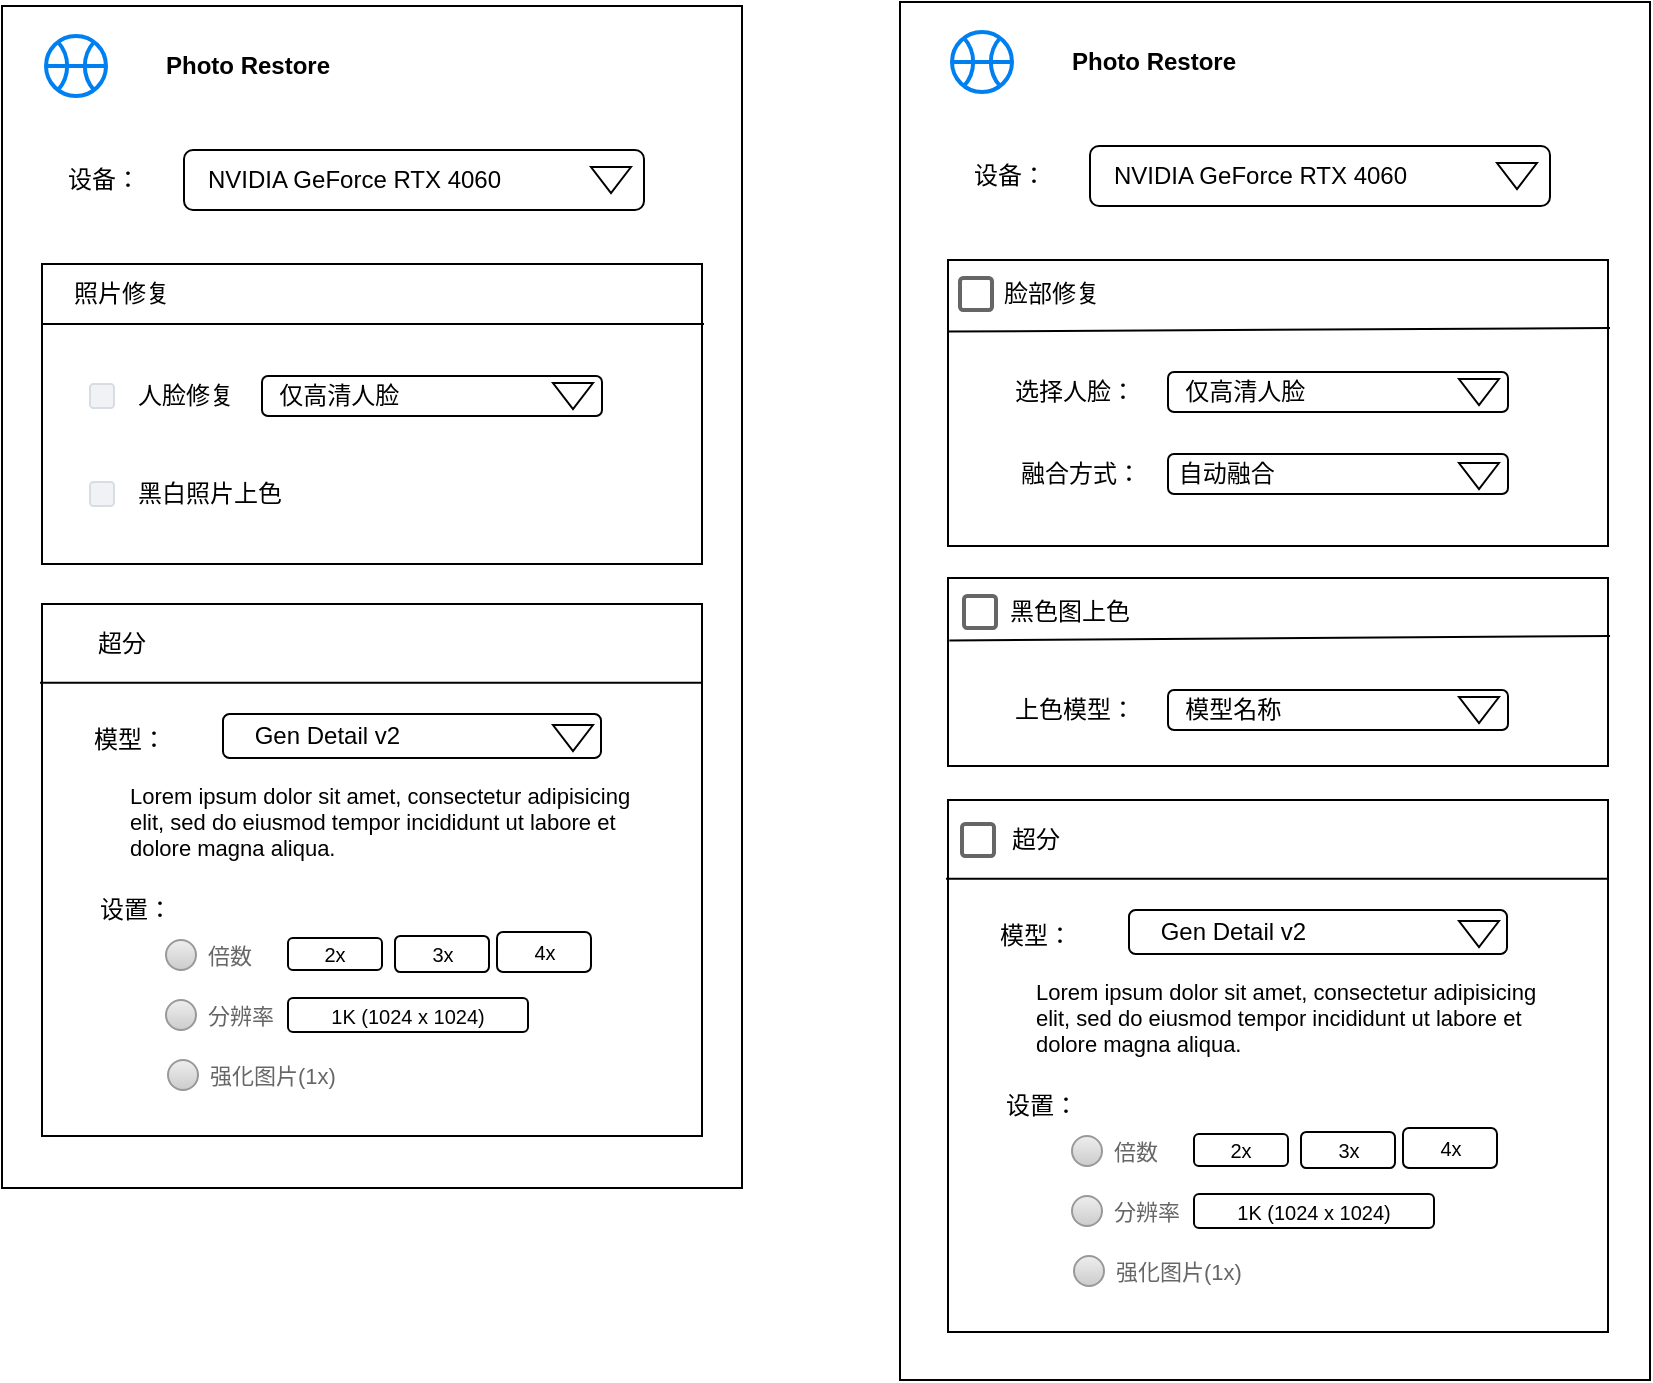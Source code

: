 <mxfile version="24.6.3" type="github">
  <diagram name="Page-1" id="_u2ymdncncwuiCIKRVWQ">
    <mxGraphModel dx="1248" dy="927" grid="0" gridSize="10" guides="1" tooltips="1" connect="1" arrows="1" fold="1" page="1" pageScale="1" pageWidth="850" pageHeight="1100" math="0" shadow="0">
      <root>
        <mxCell id="0" />
        <mxCell id="1" parent="0" />
        <mxCell id="5kTlIn1ucJ1gf1WWtL7z-1" value="" style="rounded=0;whiteSpace=wrap;html=1;" vertex="1" parent="1">
          <mxGeometry x="150" y="41" width="370" height="591" as="geometry" />
        </mxCell>
        <mxCell id="5kTlIn1ucJ1gf1WWtL7z-50" value="" style="rounded=0;whiteSpace=wrap;html=1;" vertex="1" parent="1">
          <mxGeometry x="599" y="39" width="375" height="689" as="geometry" />
        </mxCell>
        <mxCell id="5kTlIn1ucJ1gf1WWtL7z-71" value="" style="html=1;verticalLabelPosition=bottom;align=center;labelBackgroundColor=#ffffff;verticalAlign=top;strokeWidth=2;strokeColor=#0080F0;shadow=0;dashed=0;shape=mxgraph.ios7.icons.basketball;" vertex="1" parent="1">
          <mxGeometry x="625" y="54" width="30" height="30" as="geometry" />
        </mxCell>
        <mxCell id="5kTlIn1ucJ1gf1WWtL7z-72" value="Photo Restore" style="text;html=1;align=left;verticalAlign=middle;whiteSpace=wrap;rounded=0;fontStyle=1" vertex="1" parent="1">
          <mxGeometry x="683" y="54" width="193" height="30" as="geometry" />
        </mxCell>
        <mxCell id="5kTlIn1ucJ1gf1WWtL7z-73" value="" style="group" vertex="1" connectable="0" parent="1">
          <mxGeometry x="624" y="111" width="300" height="30" as="geometry" />
        </mxCell>
        <mxCell id="5kTlIn1ucJ1gf1WWtL7z-74" value="设备：" style="text;html=1;align=center;verticalAlign=middle;whiteSpace=wrap;rounded=0;" vertex="1" parent="5kTlIn1ucJ1gf1WWtL7z-73">
          <mxGeometry width="60" height="30" as="geometry" />
        </mxCell>
        <mxCell id="5kTlIn1ucJ1gf1WWtL7z-75" value="&amp;nbsp; &amp;nbsp;NVIDIA GeForce RTX 4060" style="rounded=1;whiteSpace=wrap;html=1;align=left;" vertex="1" parent="5kTlIn1ucJ1gf1WWtL7z-73">
          <mxGeometry x="70" width="230" height="30" as="geometry" />
        </mxCell>
        <mxCell id="5kTlIn1ucJ1gf1WWtL7z-76" value="" style="triangle;whiteSpace=wrap;html=1;rotation=90;" vertex="1" parent="5kTlIn1ucJ1gf1WWtL7z-73">
          <mxGeometry x="277" y="5" width="13" height="20" as="geometry" />
        </mxCell>
        <mxCell id="5kTlIn1ucJ1gf1WWtL7z-81" value="" style="group" vertex="1" connectable="0" parent="1">
          <mxGeometry x="623" y="438" width="330" height="266" as="geometry" />
        </mxCell>
        <mxCell id="5kTlIn1ucJ1gf1WWtL7z-55" value="" style="rounded=0;whiteSpace=wrap;html=1;" vertex="1" parent="5kTlIn1ucJ1gf1WWtL7z-81">
          <mxGeometry width="330" height="266" as="geometry" />
        </mxCell>
        <mxCell id="5kTlIn1ucJ1gf1WWtL7z-56" value="超分" style="text;html=1;align=center;verticalAlign=middle;whiteSpace=wrap;rounded=0;" vertex="1" parent="5kTlIn1ucJ1gf1WWtL7z-81">
          <mxGeometry x="14" y="5" width="60" height="30" as="geometry" />
        </mxCell>
        <mxCell id="5kTlIn1ucJ1gf1WWtL7z-57" value="" style="endArrow=none;html=1;rounded=0;exitX=-0.003;exitY=0.148;exitDx=0;exitDy=0;exitPerimeter=0;entryX=1;entryY=0.148;entryDx=0;entryDy=0;entryPerimeter=0;" edge="1" source="5kTlIn1ucJ1gf1WWtL7z-55" target="5kTlIn1ucJ1gf1WWtL7z-55" parent="5kTlIn1ucJ1gf1WWtL7z-81">
          <mxGeometry width="50" height="50" relative="1" as="geometry">
            <mxPoint x="50" y="80" as="sourcePoint" />
            <mxPoint x="100" y="30" as="targetPoint" />
          </mxGeometry>
        </mxCell>
        <mxCell id="5kTlIn1ucJ1gf1WWtL7z-58" value="模型：" style="text;html=1;align=center;verticalAlign=middle;whiteSpace=wrap;rounded=0;" vertex="1" parent="5kTlIn1ucJ1gf1WWtL7z-81">
          <mxGeometry x="14" y="53" width="60" height="30" as="geometry" />
        </mxCell>
        <mxCell id="5kTlIn1ucJ1gf1WWtL7z-59" value="&lt;h1 style=&quot;margin-top: 0px; font-size: 11px;&quot;&gt;&lt;span style=&quot;background-color: initial; font-size: 11px; font-weight: normal;&quot;&gt;Lorem ipsum dolor sit amet, consectetur adipisicing elit, sed do eiusmod tempor incididunt ut labore et dolore magna aliqua.&lt;/span&gt;&lt;/h1&gt;" style="text;html=1;whiteSpace=wrap;overflow=hidden;rounded=0;spacing=0;fontSize=11;" vertex="1" parent="5kTlIn1ucJ1gf1WWtL7z-81">
          <mxGeometry x="44" y="85" width="267" height="51" as="geometry" />
        </mxCell>
        <mxCell id="5kTlIn1ucJ1gf1WWtL7z-60" value="设置：" style="text;html=1;align=center;verticalAlign=middle;whiteSpace=wrap;rounded=0;" vertex="1" parent="5kTlIn1ucJ1gf1WWtL7z-81">
          <mxGeometry x="17" y="138" width="60" height="30" as="geometry" />
        </mxCell>
        <mxCell id="5kTlIn1ucJ1gf1WWtL7z-61" value="倍数" style="shape=ellipse;fillColor=#eeeeee;strokeColor=#999999;gradientColor=#cccccc;html=1;align=left;spacingLeft=4;fontSize=11;fontColor=#666666;labelPosition=right;shadow=0;" vertex="1" parent="5kTlIn1ucJ1gf1WWtL7z-81">
          <mxGeometry x="62" y="168" width="15" height="15" as="geometry" />
        </mxCell>
        <mxCell id="5kTlIn1ucJ1gf1WWtL7z-62" value="分辨率" style="shape=ellipse;fillColor=#eeeeee;strokeColor=#999999;gradientColor=#cccccc;html=1;align=left;spacingLeft=4;fontSize=11;fontColor=#666666;labelPosition=right;shadow=0;" vertex="1" parent="5kTlIn1ucJ1gf1WWtL7z-81">
          <mxGeometry x="62" y="198" width="15" height="15" as="geometry" />
        </mxCell>
        <mxCell id="5kTlIn1ucJ1gf1WWtL7z-63" value="强化图片(1x)" style="shape=ellipse;fillColor=#eeeeee;strokeColor=#999999;gradientColor=#cccccc;html=1;align=left;spacingLeft=4;fontSize=11;fontColor=#666666;labelPosition=right;shadow=0;" vertex="1" parent="5kTlIn1ucJ1gf1WWtL7z-81">
          <mxGeometry x="63" y="228" width="15" height="15" as="geometry" />
        </mxCell>
        <mxCell id="5kTlIn1ucJ1gf1WWtL7z-64" value="2x" style="rounded=1;whiteSpace=wrap;html=1;fontSize=10;" vertex="1" parent="5kTlIn1ucJ1gf1WWtL7z-81">
          <mxGeometry x="123" y="167" width="47" height="16" as="geometry" />
        </mxCell>
        <mxCell id="5kTlIn1ucJ1gf1WWtL7z-65" value="3x" style="rounded=1;whiteSpace=wrap;html=1;fontSize=10;" vertex="1" parent="5kTlIn1ucJ1gf1WWtL7z-81">
          <mxGeometry x="176.5" y="166" width="47" height="18" as="geometry" />
        </mxCell>
        <mxCell id="5kTlIn1ucJ1gf1WWtL7z-66" value="4x" style="rounded=1;whiteSpace=wrap;html=1;fontSize=10;" vertex="1" parent="5kTlIn1ucJ1gf1WWtL7z-81">
          <mxGeometry x="227.5" y="164" width="47" height="20" as="geometry" />
        </mxCell>
        <mxCell id="5kTlIn1ucJ1gf1WWtL7z-67" value="1K (1024 x 1024)" style="rounded=1;whiteSpace=wrap;html=1;fontSize=10;" vertex="1" parent="5kTlIn1ucJ1gf1WWtL7z-81">
          <mxGeometry x="123" y="197" width="120" height="17" as="geometry" />
        </mxCell>
        <mxCell id="5kTlIn1ucJ1gf1WWtL7z-68" value="" style="group;labelBackgroundColor=none;" vertex="1" connectable="0" parent="5kTlIn1ucJ1gf1WWtL7z-81">
          <mxGeometry x="90.5" y="55" width="189" height="22" as="geometry" />
        </mxCell>
        <mxCell id="5kTlIn1ucJ1gf1WWtL7z-69" value="&amp;nbsp; &amp;nbsp; Gen Detail v2" style="rounded=1;whiteSpace=wrap;html=1;align=left;" vertex="1" parent="5kTlIn1ucJ1gf1WWtL7z-68">
          <mxGeometry width="189" height="22" as="geometry" />
        </mxCell>
        <mxCell id="5kTlIn1ucJ1gf1WWtL7z-70" value="" style="triangle;whiteSpace=wrap;html=1;rotation=90;" vertex="1" parent="5kTlIn1ucJ1gf1WWtL7z-68">
          <mxGeometry x="168.5" y="2" width="13" height="20" as="geometry" />
        </mxCell>
        <mxCell id="5kTlIn1ucJ1gf1WWtL7z-82" value="" style="group" vertex="1" connectable="0" parent="1">
          <mxGeometry x="170" y="340" width="330" height="266" as="geometry" />
        </mxCell>
        <mxCell id="5kTlIn1ucJ1gf1WWtL7z-16" value="" style="rounded=0;whiteSpace=wrap;html=1;" vertex="1" parent="5kTlIn1ucJ1gf1WWtL7z-82">
          <mxGeometry width="330" height="266" as="geometry" />
        </mxCell>
        <mxCell id="5kTlIn1ucJ1gf1WWtL7z-17" value="超分" style="text;html=1;align=center;verticalAlign=middle;whiteSpace=wrap;rounded=0;" vertex="1" parent="5kTlIn1ucJ1gf1WWtL7z-82">
          <mxGeometry x="10" y="5" width="60" height="30" as="geometry" />
        </mxCell>
        <mxCell id="5kTlIn1ucJ1gf1WWtL7z-18" value="" style="endArrow=none;html=1;rounded=0;exitX=-0.003;exitY=0.148;exitDx=0;exitDy=0;exitPerimeter=0;entryX=1;entryY=0.148;entryDx=0;entryDy=0;entryPerimeter=0;" edge="1" source="5kTlIn1ucJ1gf1WWtL7z-16" target="5kTlIn1ucJ1gf1WWtL7z-16" parent="5kTlIn1ucJ1gf1WWtL7z-82">
          <mxGeometry width="50" height="50" relative="1" as="geometry">
            <mxPoint x="50" y="80" as="sourcePoint" />
            <mxPoint x="100" y="30" as="targetPoint" />
          </mxGeometry>
        </mxCell>
        <mxCell id="5kTlIn1ucJ1gf1WWtL7z-23" value="模型：" style="text;html=1;align=center;verticalAlign=middle;whiteSpace=wrap;rounded=0;" vertex="1" parent="5kTlIn1ucJ1gf1WWtL7z-82">
          <mxGeometry x="14" y="53" width="60" height="30" as="geometry" />
        </mxCell>
        <mxCell id="5kTlIn1ucJ1gf1WWtL7z-26" value="&lt;h1 style=&quot;margin-top: 0px; font-size: 11px;&quot;&gt;&lt;span style=&quot;background-color: initial; font-size: 11px; font-weight: normal;&quot;&gt;Lorem ipsum dolor sit amet, consectetur adipisicing elit, sed do eiusmod tempor incididunt ut labore et dolore magna aliqua.&lt;/span&gt;&lt;/h1&gt;" style="text;html=1;whiteSpace=wrap;overflow=hidden;rounded=0;spacing=0;fontSize=11;" vertex="1" parent="5kTlIn1ucJ1gf1WWtL7z-82">
          <mxGeometry x="44" y="85" width="267" height="51" as="geometry" />
        </mxCell>
        <mxCell id="5kTlIn1ucJ1gf1WWtL7z-27" value="设置：" style="text;html=1;align=center;verticalAlign=middle;whiteSpace=wrap;rounded=0;" vertex="1" parent="5kTlIn1ucJ1gf1WWtL7z-82">
          <mxGeometry x="17" y="138" width="60" height="30" as="geometry" />
        </mxCell>
        <mxCell id="5kTlIn1ucJ1gf1WWtL7z-28" value="倍数" style="shape=ellipse;fillColor=#eeeeee;strokeColor=#999999;gradientColor=#cccccc;html=1;align=left;spacingLeft=4;fontSize=11;fontColor=#666666;labelPosition=right;shadow=0;" vertex="1" parent="5kTlIn1ucJ1gf1WWtL7z-82">
          <mxGeometry x="62" y="168" width="15" height="15" as="geometry" />
        </mxCell>
        <mxCell id="5kTlIn1ucJ1gf1WWtL7z-31" value="分辨率" style="shape=ellipse;fillColor=#eeeeee;strokeColor=#999999;gradientColor=#cccccc;html=1;align=left;spacingLeft=4;fontSize=11;fontColor=#666666;labelPosition=right;shadow=0;" vertex="1" parent="5kTlIn1ucJ1gf1WWtL7z-82">
          <mxGeometry x="62" y="198" width="15" height="15" as="geometry" />
        </mxCell>
        <mxCell id="5kTlIn1ucJ1gf1WWtL7z-32" value="强化图片(1x)" style="shape=ellipse;fillColor=#eeeeee;strokeColor=#999999;gradientColor=#cccccc;html=1;align=left;spacingLeft=4;fontSize=11;fontColor=#666666;labelPosition=right;shadow=0;" vertex="1" parent="5kTlIn1ucJ1gf1WWtL7z-82">
          <mxGeometry x="63" y="228" width="15" height="15" as="geometry" />
        </mxCell>
        <mxCell id="5kTlIn1ucJ1gf1WWtL7z-35" value="2x" style="rounded=1;whiteSpace=wrap;html=1;fontSize=10;" vertex="1" parent="5kTlIn1ucJ1gf1WWtL7z-82">
          <mxGeometry x="123" y="167" width="47" height="16" as="geometry" />
        </mxCell>
        <mxCell id="5kTlIn1ucJ1gf1WWtL7z-36" value="3x" style="rounded=1;whiteSpace=wrap;html=1;fontSize=10;" vertex="1" parent="5kTlIn1ucJ1gf1WWtL7z-82">
          <mxGeometry x="176.5" y="166" width="47" height="18" as="geometry" />
        </mxCell>
        <mxCell id="5kTlIn1ucJ1gf1WWtL7z-37" value="4x" style="rounded=1;whiteSpace=wrap;html=1;fontSize=10;" vertex="1" parent="5kTlIn1ucJ1gf1WWtL7z-82">
          <mxGeometry x="227.5" y="164" width="47" height="20" as="geometry" />
        </mxCell>
        <mxCell id="5kTlIn1ucJ1gf1WWtL7z-38" value="1K (1024 x 1024)" style="rounded=1;whiteSpace=wrap;html=1;fontSize=10;" vertex="1" parent="5kTlIn1ucJ1gf1WWtL7z-82">
          <mxGeometry x="123" y="197" width="120" height="17" as="geometry" />
        </mxCell>
        <mxCell id="5kTlIn1ucJ1gf1WWtL7z-41" value="" style="group;labelBackgroundColor=none;" vertex="1" connectable="0" parent="5kTlIn1ucJ1gf1WWtL7z-82">
          <mxGeometry x="90.5" y="55" width="189" height="22" as="geometry" />
        </mxCell>
        <mxCell id="5kTlIn1ucJ1gf1WWtL7z-25" value="&amp;nbsp; &amp;nbsp; Gen Detail v2" style="rounded=1;whiteSpace=wrap;html=1;align=left;" vertex="1" parent="5kTlIn1ucJ1gf1WWtL7z-41">
          <mxGeometry width="189" height="22" as="geometry" />
        </mxCell>
        <mxCell id="5kTlIn1ucJ1gf1WWtL7z-40" value="" style="triangle;whiteSpace=wrap;html=1;rotation=90;" vertex="1" parent="5kTlIn1ucJ1gf1WWtL7z-41">
          <mxGeometry x="168.5" y="2" width="13" height="20" as="geometry" />
        </mxCell>
        <mxCell id="5kTlIn1ucJ1gf1WWtL7z-83" value="" style="group" vertex="1" connectable="0" parent="1">
          <mxGeometry x="170" y="170" width="331" height="150" as="geometry" />
        </mxCell>
        <mxCell id="5kTlIn1ucJ1gf1WWtL7z-4" value="" style="rounded=0;whiteSpace=wrap;html=1;" vertex="1" parent="5kTlIn1ucJ1gf1WWtL7z-83">
          <mxGeometry width="330" height="150" as="geometry" />
        </mxCell>
        <mxCell id="5kTlIn1ucJ1gf1WWtL7z-6" value="" style="endArrow=none;html=1;rounded=0;exitX=0;exitY=0.2;exitDx=0;exitDy=0;exitPerimeter=0;" edge="1" parent="5kTlIn1ucJ1gf1WWtL7z-83" source="5kTlIn1ucJ1gf1WWtL7z-4">
          <mxGeometry width="50" height="50" relative="1" as="geometry">
            <mxPoint x="50" y="80" as="sourcePoint" />
            <mxPoint x="331" y="30" as="targetPoint" />
          </mxGeometry>
        </mxCell>
        <mxCell id="5kTlIn1ucJ1gf1WWtL7z-7" value="照片修复" style="text;html=1;align=center;verticalAlign=middle;whiteSpace=wrap;rounded=0;" vertex="1" parent="5kTlIn1ucJ1gf1WWtL7z-83">
          <mxGeometry x="10" width="60" height="30" as="geometry" />
        </mxCell>
        <mxCell id="5kTlIn1ucJ1gf1WWtL7z-14" value="黑白照片上色" style="rounded=1;fillColor=#F0F2F5;strokeColor=#D8DCE3;align=left;verticalAlign=middle;fontStyle=0;fontSize=12;labelPosition=right;verticalLabelPosition=middle;spacingLeft=10;html=1;shadow=0;dashed=0" vertex="1" parent="5kTlIn1ucJ1gf1WWtL7z-83">
          <mxGeometry x="24" y="109" width="12" height="12" as="geometry" />
        </mxCell>
        <mxCell id="5kTlIn1ucJ1gf1WWtL7z-49" value="" style="group" vertex="1" connectable="0" parent="5kTlIn1ucJ1gf1WWtL7z-83">
          <mxGeometry x="24" y="56" width="256" height="20" as="geometry" />
        </mxCell>
        <mxCell id="5kTlIn1ucJ1gf1WWtL7z-9" value="人脸修复" style="rounded=1;fillColor=#F0F2F5;strokeColor=#D8DCE3;align=left;verticalAlign=middle;fontStyle=0;fontSize=12;labelPosition=right;verticalLabelPosition=middle;spacingLeft=10;html=1;shadow=0;dashed=0" vertex="1" parent="5kTlIn1ucJ1gf1WWtL7z-49">
          <mxGeometry y="4" width="12" height="12" as="geometry" />
        </mxCell>
        <mxCell id="5kTlIn1ucJ1gf1WWtL7z-10" value="&amp;nbsp; 仅高清人脸" style="rounded=1;whiteSpace=wrap;html=1;align=left;" vertex="1" parent="5kTlIn1ucJ1gf1WWtL7z-49">
          <mxGeometry x="86" width="170" height="20" as="geometry" />
        </mxCell>
        <mxCell id="5kTlIn1ucJ1gf1WWtL7z-39" value="" style="triangle;whiteSpace=wrap;html=1;rotation=90;" vertex="1" parent="5kTlIn1ucJ1gf1WWtL7z-49">
          <mxGeometry x="235" width="13" height="20" as="geometry" />
        </mxCell>
        <mxCell id="5kTlIn1ucJ1gf1WWtL7z-84" value="" style="group" vertex="1" connectable="0" parent="1">
          <mxGeometry x="171" y="56" width="300" height="87" as="geometry" />
        </mxCell>
        <mxCell id="5kTlIn1ucJ1gf1WWtL7z-42" value="" style="html=1;verticalLabelPosition=bottom;align=center;labelBackgroundColor=#ffffff;verticalAlign=top;strokeWidth=2;strokeColor=#0080F0;shadow=0;dashed=0;shape=mxgraph.ios7.icons.basketball;" vertex="1" parent="5kTlIn1ucJ1gf1WWtL7z-84">
          <mxGeometry x="1" width="30" height="30" as="geometry" />
        </mxCell>
        <mxCell id="5kTlIn1ucJ1gf1WWtL7z-43" value="Photo Restore" style="text;html=1;align=left;verticalAlign=middle;whiteSpace=wrap;rounded=0;fontStyle=1" vertex="1" parent="5kTlIn1ucJ1gf1WWtL7z-84">
          <mxGeometry x="59" width="193" height="30" as="geometry" />
        </mxCell>
        <mxCell id="5kTlIn1ucJ1gf1WWtL7z-48" value="" style="group" vertex="1" connectable="0" parent="5kTlIn1ucJ1gf1WWtL7z-84">
          <mxGeometry y="57" width="300" height="30" as="geometry" />
        </mxCell>
        <mxCell id="5kTlIn1ucJ1gf1WWtL7z-2" value="设备：" style="text;html=1;align=center;verticalAlign=middle;whiteSpace=wrap;rounded=0;" vertex="1" parent="5kTlIn1ucJ1gf1WWtL7z-48">
          <mxGeometry width="60" height="30" as="geometry" />
        </mxCell>
        <mxCell id="5kTlIn1ucJ1gf1WWtL7z-3" value="&amp;nbsp; &amp;nbsp;NVIDIA GeForce RTX 4060" style="rounded=1;whiteSpace=wrap;html=1;align=left;" vertex="1" parent="5kTlIn1ucJ1gf1WWtL7z-48">
          <mxGeometry x="70" width="230" height="30" as="geometry" />
        </mxCell>
        <mxCell id="5kTlIn1ucJ1gf1WWtL7z-44" value="" style="triangle;whiteSpace=wrap;html=1;rotation=90;" vertex="1" parent="5kTlIn1ucJ1gf1WWtL7z-48">
          <mxGeometry x="277" y="5" width="13" height="20" as="geometry" />
        </mxCell>
        <mxCell id="5kTlIn1ucJ1gf1WWtL7z-103" value="" style="group" vertex="1" connectable="0" parent="1">
          <mxGeometry x="623" y="168" width="331" height="143" as="geometry" />
        </mxCell>
        <mxCell id="5kTlIn1ucJ1gf1WWtL7z-51" value="" style="rounded=0;whiteSpace=wrap;html=1;" vertex="1" parent="5kTlIn1ucJ1gf1WWtL7z-103">
          <mxGeometry width="330" height="143" as="geometry" />
        </mxCell>
        <mxCell id="5kTlIn1ucJ1gf1WWtL7z-52" value="" style="endArrow=none;html=1;rounded=0;exitX=0;exitY=0.25;exitDx=0;exitDy=0;" edge="1" source="5kTlIn1ucJ1gf1WWtL7z-51" parent="5kTlIn1ucJ1gf1WWtL7z-103">
          <mxGeometry width="50" height="50" relative="1" as="geometry">
            <mxPoint x="5" y="34" as="sourcePoint" />
            <mxPoint x="331" y="34" as="targetPoint" />
          </mxGeometry>
        </mxCell>
        <mxCell id="5kTlIn1ucJ1gf1WWtL7z-53" value="脸部修复" style="text;html=1;align=center;verticalAlign=middle;whiteSpace=wrap;rounded=0;" vertex="1" parent="5kTlIn1ucJ1gf1WWtL7z-103">
          <mxGeometry x="22" y="2" width="60" height="30" as="geometry" />
        </mxCell>
        <mxCell id="5kTlIn1ucJ1gf1WWtL7z-79" value="&amp;nbsp; 仅高清人脸" style="rounded=1;whiteSpace=wrap;html=1;align=left;" vertex="1" parent="5kTlIn1ucJ1gf1WWtL7z-103">
          <mxGeometry x="110" y="56" width="170" height="20" as="geometry" />
        </mxCell>
        <mxCell id="5kTlIn1ucJ1gf1WWtL7z-80" value="" style="triangle;whiteSpace=wrap;html=1;rotation=90;" vertex="1" parent="5kTlIn1ucJ1gf1WWtL7z-103">
          <mxGeometry x="259" y="56" width="13" height="20" as="geometry" />
        </mxCell>
        <mxCell id="5kTlIn1ucJ1gf1WWtL7z-85" value="选择人脸：" style="text;html=1;align=center;verticalAlign=middle;whiteSpace=wrap;rounded=0;" vertex="1" parent="5kTlIn1ucJ1gf1WWtL7z-103">
          <mxGeometry x="24" y="51" width="79" height="30" as="geometry" />
        </mxCell>
        <mxCell id="5kTlIn1ucJ1gf1WWtL7z-86" value="融合方式：" style="text;html=1;align=center;verticalAlign=middle;whiteSpace=wrap;rounded=0;" vertex="1" parent="5kTlIn1ucJ1gf1WWtL7z-103">
          <mxGeometry x="27" y="92" width="79" height="30" as="geometry" />
        </mxCell>
        <mxCell id="5kTlIn1ucJ1gf1WWtL7z-87" value="&amp;nbsp;自动融合" style="rounded=1;whiteSpace=wrap;html=1;align=left;" vertex="1" parent="5kTlIn1ucJ1gf1WWtL7z-103">
          <mxGeometry x="110" y="97" width="170" height="20" as="geometry" />
        </mxCell>
        <mxCell id="5kTlIn1ucJ1gf1WWtL7z-88" value="" style="triangle;whiteSpace=wrap;html=1;rotation=90;" vertex="1" parent="5kTlIn1ucJ1gf1WWtL7z-103">
          <mxGeometry x="259" y="98" width="13" height="20" as="geometry" />
        </mxCell>
        <mxCell id="5kTlIn1ucJ1gf1WWtL7z-105" value="" style="dashed=0;labelPosition=right;align=left;shape=mxgraph.gmdl.checkbox;strokeColor=#666666;fillColor=none;strokeWidth=2;aspect=fixed;sketch=0;html=1;" vertex="1" parent="1">
          <mxGeometry x="629" y="177" width="16" height="16" as="geometry" />
        </mxCell>
        <mxCell id="5kTlIn1ucJ1gf1WWtL7z-107" value="" style="dashed=0;labelPosition=right;align=left;shape=mxgraph.gmdl.checkbox;strokeColor=#666666;fillColor=none;strokeWidth=2;aspect=fixed;sketch=0;html=1;" vertex="1" parent="1">
          <mxGeometry x="630" y="450" width="16" height="16" as="geometry" />
        </mxCell>
        <mxCell id="5kTlIn1ucJ1gf1WWtL7z-111" value="" style="group" vertex="1" connectable="0" parent="1">
          <mxGeometry x="623" y="327" width="331" height="94" as="geometry" />
        </mxCell>
        <mxCell id="5kTlIn1ucJ1gf1WWtL7z-93" value="" style="rounded=0;whiteSpace=wrap;html=1;" vertex="1" parent="5kTlIn1ucJ1gf1WWtL7z-111">
          <mxGeometry width="330" height="94" as="geometry" />
        </mxCell>
        <mxCell id="5kTlIn1ucJ1gf1WWtL7z-94" value="" style="endArrow=none;html=1;rounded=0;exitX=0.002;exitY=0.332;exitDx=0;exitDy=0;exitPerimeter=0;" edge="1" parent="5kTlIn1ucJ1gf1WWtL7z-111" source="5kTlIn1ucJ1gf1WWtL7z-93">
          <mxGeometry width="50" height="50" relative="1" as="geometry">
            <mxPoint x="2" y="34" as="sourcePoint" />
            <mxPoint x="331" y="29" as="targetPoint" />
          </mxGeometry>
        </mxCell>
        <mxCell id="5kTlIn1ucJ1gf1WWtL7z-95" value="黑色图上色" style="text;html=1;align=center;verticalAlign=middle;whiteSpace=wrap;rounded=0;" vertex="1" parent="5kTlIn1ucJ1gf1WWtL7z-111">
          <mxGeometry x="17" y="2" width="88" height="30" as="geometry" />
        </mxCell>
        <mxCell id="5kTlIn1ucJ1gf1WWtL7z-96" value="&amp;nbsp; 模型名称" style="rounded=1;whiteSpace=wrap;html=1;align=left;" vertex="1" parent="5kTlIn1ucJ1gf1WWtL7z-111">
          <mxGeometry x="110" y="56" width="170" height="20" as="geometry" />
        </mxCell>
        <mxCell id="5kTlIn1ucJ1gf1WWtL7z-97" value="" style="triangle;whiteSpace=wrap;html=1;rotation=90;" vertex="1" parent="5kTlIn1ucJ1gf1WWtL7z-111">
          <mxGeometry x="259" y="56" width="13" height="20" as="geometry" />
        </mxCell>
        <mxCell id="5kTlIn1ucJ1gf1WWtL7z-98" value="上色模型：" style="text;html=1;align=center;verticalAlign=middle;whiteSpace=wrap;rounded=0;" vertex="1" parent="5kTlIn1ucJ1gf1WWtL7z-111">
          <mxGeometry x="24" y="51" width="79" height="30" as="geometry" />
        </mxCell>
        <mxCell id="5kTlIn1ucJ1gf1WWtL7z-110" value="" style="dashed=0;labelPosition=right;align=left;shape=mxgraph.gmdl.checkbox;strokeColor=#666666;fillColor=none;strokeWidth=2;aspect=fixed;sketch=0;html=1;" vertex="1" parent="5kTlIn1ucJ1gf1WWtL7z-111">
          <mxGeometry x="8" y="9" width="16" height="16" as="geometry" />
        </mxCell>
      </root>
    </mxGraphModel>
  </diagram>
</mxfile>
